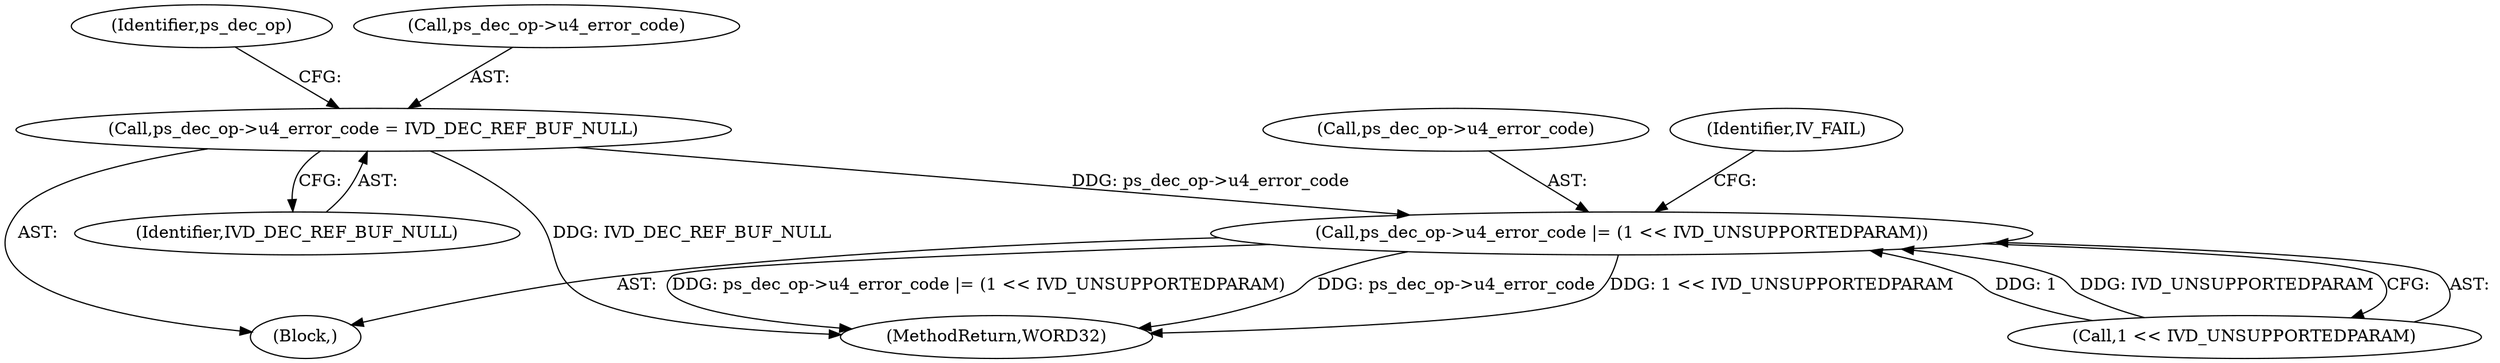 digraph "0_Android_e86d3cfd2bc28dac421092106751e5638d54a848@pointer" {
"1000591" [label="(Call,ps_dec_op->u4_error_code = IVD_DEC_REF_BUF_NULL)"];
"1000596" [label="(Call,ps_dec_op->u4_error_code |= (1 << IVD_UNSUPPORTEDPARAM))"];
"1000597" [label="(Call,ps_dec_op->u4_error_code)"];
"1000595" [label="(Identifier,IVD_DEC_REF_BUF_NULL)"];
"1000598" [label="(Identifier,ps_dec_op)"];
"1000600" [label="(Call,1 << IVD_UNSUPPORTEDPARAM)"];
"1000596" [label="(Call,ps_dec_op->u4_error_code |= (1 << IVD_UNSUPPORTEDPARAM))"];
"1000591" [label="(Call,ps_dec_op->u4_error_code = IVD_DEC_REF_BUF_NULL)"];
"1002270" [label="(MethodReturn,WORD32)"];
"1000604" [label="(Identifier,IV_FAIL)"];
"1000590" [label="(Block,)"];
"1000592" [label="(Call,ps_dec_op->u4_error_code)"];
"1000591" -> "1000590"  [label="AST: "];
"1000591" -> "1000595"  [label="CFG: "];
"1000592" -> "1000591"  [label="AST: "];
"1000595" -> "1000591"  [label="AST: "];
"1000598" -> "1000591"  [label="CFG: "];
"1000591" -> "1002270"  [label="DDG: IVD_DEC_REF_BUF_NULL"];
"1000591" -> "1000596"  [label="DDG: ps_dec_op->u4_error_code"];
"1000596" -> "1000590"  [label="AST: "];
"1000596" -> "1000600"  [label="CFG: "];
"1000597" -> "1000596"  [label="AST: "];
"1000600" -> "1000596"  [label="AST: "];
"1000604" -> "1000596"  [label="CFG: "];
"1000596" -> "1002270"  [label="DDG: ps_dec_op->u4_error_code"];
"1000596" -> "1002270"  [label="DDG: 1 << IVD_UNSUPPORTEDPARAM"];
"1000596" -> "1002270"  [label="DDG: ps_dec_op->u4_error_code |= (1 << IVD_UNSUPPORTEDPARAM)"];
"1000600" -> "1000596"  [label="DDG: 1"];
"1000600" -> "1000596"  [label="DDG: IVD_UNSUPPORTEDPARAM"];
}
